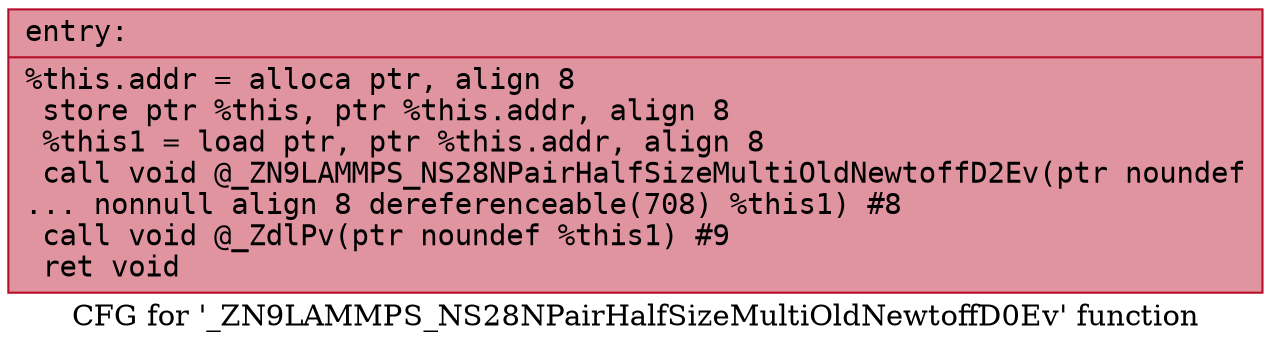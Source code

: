 digraph "CFG for '_ZN9LAMMPS_NS28NPairHalfSizeMultiOldNewtoffD0Ev' function" {
	label="CFG for '_ZN9LAMMPS_NS28NPairHalfSizeMultiOldNewtoffD0Ev' function";

	Node0x558f0df50300 [shape=record,color="#b70d28ff", style=filled, fillcolor="#b70d2870" fontname="Courier",label="{entry:\l|  %this.addr = alloca ptr, align 8\l  store ptr %this, ptr %this.addr, align 8\l  %this1 = load ptr, ptr %this.addr, align 8\l  call void @_ZN9LAMMPS_NS28NPairHalfSizeMultiOldNewtoffD2Ev(ptr noundef\l... nonnull align 8 dereferenceable(708) %this1) #8\l  call void @_ZdlPv(ptr noundef %this1) #9\l  ret void\l}"];
}
